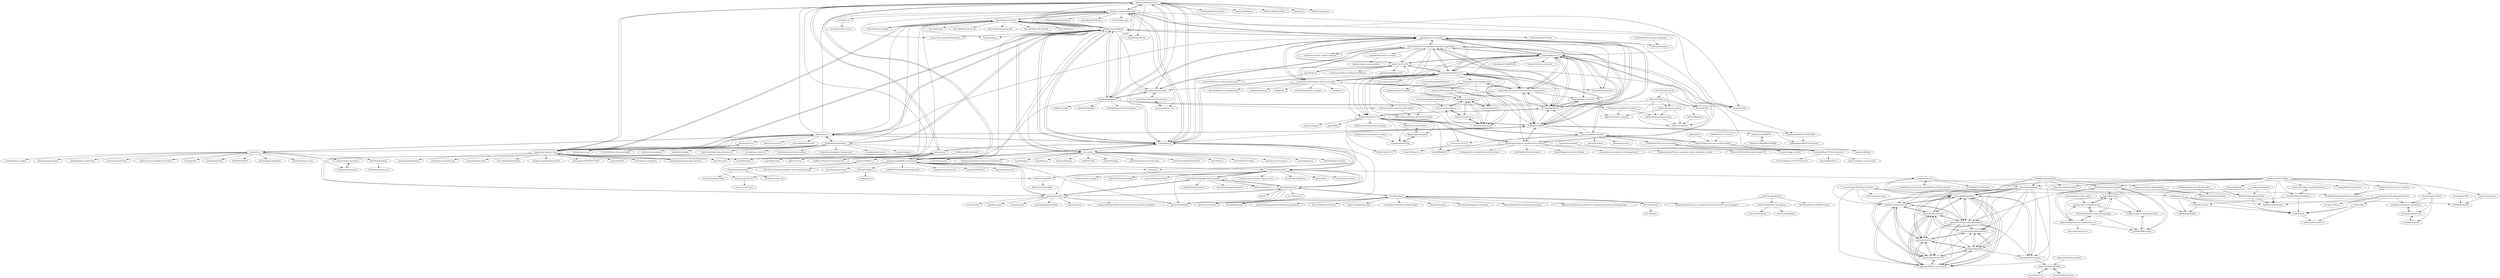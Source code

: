 digraph G {
"debugger22/Jarvis" -> "thomasweng15/E.V.E."
"debugger22/Jarvis" -> "madlag/jarvis"
"debugger22/Jarvis" -> "Ashutosh-kv/JARVIS"
"leon-ai/leon" -> "LAION-AI/Open-Assistant" ["e"=1]
"leon-ai/leon" -> "imthenachoman/How-To-Secure-A-Linux-Server" ["e"=1]
"leon-ai/leon" -> "huginn/huginn" ["e"=1]
"leon-ai/leon" -> "RasaHQ/rasa" ["e"=1]
"leon-ai/leon" -> "botpress/botpress" ["e"=1]
"leon-ai/leon" -> "MycroftAI/mycroft-core"
"leon-ai/leon" -> "mudler/LocalAI" ["e"=1]
"leon-ai/leon" -> "mozilla/DeepSpeech" ["e"=1]
"leon-ai/leon" -> "transloadit/uppy" ["e"=1]
"leon-ai/leon" -> "goabstract/Awesome-Design-Tools" ["e"=1]
"leon-ai/leon" -> "TransformerOptimus/SuperAGI" ["e"=1]
"leon-ai/leon" -> "QuivrHQ/quivr" ["e"=1]
"leon-ai/leon" -> "ArchiveBox/ArchiveBox" ["e"=1]
"leon-ai/leon" -> "activepieces/activepieces" ["e"=1]
"leon-ai/leon" -> "monicahq/monica" ["e"=1]
"ggeop/Python-ai-assistant" -> "mmirthula02/AI-Personal-Voice-assistant-using-Python"
"ggeop/Python-ai-assistant" -> "Dipeshpal/Jarvis_AI"
"ggeop/Python-ai-assistant" -> "LearnedVector/A-Hackers-AI-Voice-Assistant"
"ggeop/Python-ai-assistant" -> "nihal111/J.A.R.V.I.S"
"ggeop/Python-ai-assistant" -> "GauravSingh9356/J.A.R.V.I.S"
"ggeop/Python-ai-assistant" -> "thevickypedia/Jarvis"
"ggeop/Python-ai-assistant" -> "Gladiator07/JARVIS"
"ggeop/Python-ai-assistant" -> "DragonComputer/Dragonfire"
"ggeop/Python-ai-assistant" -> "kalliope-project/kalliope"
"ggeop/Python-ai-assistant" -> "Zenohm/Friday"
"ggeop/Python-ai-assistant" -> "Dipeshpal/Jarvis-Assisant"
"ggeop/Python-ai-assistant" -> "ahmadfaizalbh/Chatbot" ["e"=1]
"ggeop/Python-ai-assistant" -> "sukeesh/Jarvis"
"ggeop/Python-ai-assistant" -> "bradtraversy/alexis_speech_assistant" ["e"=1]
"ggeop/Python-ai-assistant" -> "ashutoshkrris/Virtual-Personal-Assistant-using-Python"
"CiviWiki/OpenCiviWiki" -> "LucasPilla/Sorting-Algorithms-Visualizer"
"CiviWiki/OpenCiviWiki" -> "swapagarwal/JARVIS-on-Messenger"
"CiviWiki/OpenCiviWiki" -> "python-babel/babel" ["e"=1]
"CiviWiki/OpenCiviWiki" -> "sukeesh/Jarvis"
"CiviWiki/OpenCiviWiki" -> "data-8/datascience"
"CiviWiki/OpenCiviWiki" -> "danthareja/contribute-to-open-source" ["e"=1]
"CiviWiki/OpenCiviWiki" -> "sButtons/sbuttons" ["e"=1]
"CiviWiki/OpenCiviWiki" -> "opsdroid/opsdroid"
"CiviWiki/OpenCiviWiki" -> "BrandonArmand/Binari"
"CiviWiki/OpenCiviWiki" -> "mubaris/motivate"
"CiviWiki/OpenCiviWiki" -> "ifmeorg/ifme" ["e"=1]
"CiviWiki/OpenCiviWiki" -> "web-cat/code-workout" ["e"=1]
"CiviWiki/OpenCiviWiki" -> "City-Bureau/city-scrapers" ["e"=1]
"CiviWiki/OpenCiviWiki" -> "MakeContributions/ideahub" ["e"=1]
"CiviWiki/OpenCiviWiki" -> "josharsh/100LinesOfCode" ["e"=1]
"thomasweng15/E.V.E." -> "rob-mccann/Pi-Voice"
"jasperproject/jasper-client" -> "jasperproject/jasperproject.github.io"
"jasperproject/jasper-client" -> "claritylab/lucida" ["e"=1]
"jasperproject/jasper-client" -> "MycroftAI/mycroft-core"
"jasperproject/jasper-client" -> "cmusphinx/pocketsphinx" ["e"=1]
"jasperproject/jasper-client" -> "alexa/alexa-avs-sample-app" ["e"=1]
"jasperproject/jasper-client" -> "Kitt-AI/snowboy" ["e"=1]
"jasperproject/jasper-client" -> "wzpan/dingdang-robot" ["e"=1]
"jasperproject/jasper-client" -> "StevenHickson/PiAUISuite" ["e"=1]
"jasperproject/jasper-client" -> "kalliope-project/kalliope"
"jasperproject/jasper-client" -> "dingdang-robot/dingdang-robot" ["e"=1]
"jasperproject/jasper-client" -> "alexa-pi/AlexaPiDEPRECATED" ["e"=1]
"jasperproject/jasper-client" -> "alexa-pi/AlexaPi" ["e"=1]
"jasperproject/jasper-client" -> "alexylem/jarvis"
"jasperproject/jasper-client" -> "Uberi/speech_recognition" ["e"=1]
"jasperproject/jasper-client" -> "Melissa-AI/Melissa-Core"
"jasperproject/jasperproject.github.io" -> "jasperproject/jasper-client"
"Anna-Assistant/Anna" -> "opencode18/OpenNews"
"Anna-Assistant/Anna" -> "GeekHaven/Aparoksha-18"
"Anna-Assistant/Anna" -> "opencode18/OpenCode-Collaborative"
"Anna-Assistant/Anna" -> "rahulkumaran/Utlyz-CLI"
"Anna-Assistant/Anna" -> "gostudent/Letsgo"
"Anna-Assistant/Anna" -> "agbilotia1998/Lecture-Connect"
"Anna-Assistant/Anna" -> "opencode18/CodeStash"
"Anna-Assistant/Anna" -> "gostudent/Algorithms"
"Anna-Assistant/Anna" -> "gostudent/gostudent.github.io"
"Anna-Assistant/Anna" -> "opencode18/ProDesigner"
"Anna-Assistant/Anna" -> "thelittlewonder/gpacalculator"
"Anna-Assistant/Anna" -> "HackInTheNorth/hackinthenorth.github.io"
"microsoft/MentalHealthPlatform" -> "ghulamyazdani/TruHealth"
"DS-100/textbook" -> "data-8/textbook"
"DS-100/textbook" -> "DS-100/sp22"
"mindfulness-at-the-computer/mindfulness-at-the-computer" -> "mubaris/motivate"
"Ashutosh-kv/JARVIS" -> "Ashutosh-kv/Karen-Mk-1-"
"openassistant/oa-core" -> "vavrek/Open-Assistant-Version-Zero"
"NextDom/NextDom" -> "NextDom/nextdom-core"
"teamsudocode/dexter" -> "thelittlewonder/gpacalculator"
"teamsudocode/dexter" -> "CodHeK/AnythingBot"
"teamsudocode/dexter" -> "thelittlewonder/pnrbot"
"rahulkumaran/Utlyz-CLI" -> "agbilotia1998/Lecture-Connect"
"rahulkumaran/Utlyz-CLI" -> "opencode18/OpenNews"
"rahulkumaran/Utlyz-CLI" -> "gostudent/Letsgo"
"rahulkumaran/Utlyz-CLI" -> "gostudent/Algorithms"
"rahulkumaran/Utlyz-CLI" -> "gostudent/gostudent.github.io"
"rahulkumaran/Utlyz-CLI" -> "opencode18/CodeStash"
"rahulkumaran/Utlyz-CLI" -> "GeekHaven/Aparoksha-18"
"Jigar3/Wall-Street" -> "yashagarwal17/ComputerVision"
"Jigar3/Wall-Street" -> "OrionStar25/Selena-Gomez-Discography"
"Jigar3/Wall-Street" -> "GeekHaven/Leave-Application-Portal"
"syntnc/Data-Mining-and-Warehousing" -> "syntnc/Artificial-Intelligence"
"Cynthesize/cynthesize-frontend" -> "prateek76/Blowrage2"
"Cynthesize/cynthesize-frontend" -> "opencodeiiita/Opencode-Collaborative-19"
"Cynthesize/cynthesize-frontend" -> "GeekHaven/Leave-Application-Portal"
"Cynthesize/cynthesize-frontend" -> "thelittlewonder/pnrbot"
"Cynthesize/cynthesize-frontend" -> "Jigar3/Wall-Street"
"thelittlewonder/gpacalculator" -> "thelittlewonder/pnrbot"
"thelittlewonder/gpacalculator" -> "CodHeK/Voila"
"sansyrox/kasper_music_player" -> "yashagarwal17/ComputerVision"
"CodHeK/soulcare" -> "CodHeK/Voila"
"CodHeK/soulcare" -> "CodHeK/AnythingBot"
"CodHeK/pysoc.js" -> "CodHeK/XrayDOM"
"CodHeK/pysoc.js" -> "CodHeK/AnythingBot"
"CodHeK/pysoc.js" -> "CodHeK/Voila"
"CodHeK/pysoc.js" -> "CodHeK/soulcare"
"GeekHaven/Aparoksha-18" -> "opencode18/OpenNews"
"GeekHaven/Aparoksha-18" -> "opencode18/OpenCode-Collaborative"
"GeekHaven/Aparoksha-18" -> "agbilotia1998/Lecture-Connect"
"GeekHaven/Aparoksha-18" -> "gostudent/Letsgo"
"GeekHaven/Aparoksha-18" -> "opencode18/CodeStash"
"GeekHaven/Aparoksha-18" -> "rahulkumaran/Utlyz-CLI"
"gostudent/Algorithms" -> "gostudent/Letsgo"
"gostudent/Algorithms" -> "gostudent/gostudent.github.io"
"gostudent/Algorithms" -> "agbilotia1998/Lecture-Connect"
"gostudent/Algorithms" -> "opencode18/OpenNews"
"gostudent/Algorithms" -> "rahulkumaran/Utlyz-CLI"
"gostudent/Algorithms" -> "opencode18/CodeStash"
"gostudent/Algorithms" -> "opencode18/ProDesigner"
"prateek76/Blowrage2" -> "GeekHaven/Leave-Application-Portal"
"prateek76/Blowrage2" -> "Cynthesize/cynthesize-frontend"
"opencode18/CodeStash" -> "opencode18/OpenNews"
"opencode18/CodeStash" -> "gostudent/Letsgo"
"opencode18/CodeStash" -> "GeekHaven/Aparoksha-18"
"opencode18/CodeStash" -> "opencode18/OpenCode-Collaborative"
"opencode18/CodeStash" -> "agbilotia1998/Lecture-Connect"
"opencode18/CodeStash" -> "rahulkumaran/Utlyz-CLI"
"opencode18/CodeStash" -> "gostudent/Algorithms"
"opencode18/CodeStash" -> "gostudent/gostudent.github.io"
"dojutsu-user/GSoC-Data-Analyser" -> "thelittlewonder/freerealestate"
"dwivediagam/ZEN" -> "CodHeK/XrayDOM"
"GeekHaven/Leave-Application-Portal" -> "prateek76/Blowrage2"
"opencode18/ProDesigner" -> "opencode18/HackerSkills"
"opencode18/ProDesigner" -> "opencode18/OpenNews"
"opencode18/OpenCode-Collaborative" -> "opencode18/OpenNews"
"opencode18/OpenCode-Collaborative" -> "GeekHaven/Aparoksha-18"
"opencode18/OpenCode-Collaborative" -> "opencode18/CodeStash"
"opencode18/OpenCode-Collaborative" -> "gostudent/Letsgo"
"opencode18/OpenCode-Collaborative" -> "agbilotia1998/Lecture-Connect"
"opencode18/OpenCode-Collaborative" -> "rahulkumaran/Utlyz-CLI"
"opencode18/OpenCode-Collaborative" -> "gostudent/Algorithms"
"opencode18/OpenCode-Collaborative" -> "opencode18/ProDesigner"
"opencode18/OpenCode-Collaborative" -> "gostudent/gostudent.github.io"
"opencode18/dataviz-gallery" -> "opencode18/HackerSkills"
"gostudent/aurora" -> "opencode18/HackerSkills"
"opencodeiiita/Opencode-Collaborative-19" -> "OrionStar25/Selena-Gomez-Discography"
"opencodeiiita/Opencode-Collaborative-19" -> "prateek76/Blowrage2"
"opencodeiiita/Opencode-Collaborative-19" -> "Cynthesize/cynthesize-frontend"
"opencodeiiita/Opencode-Collaborative-19" -> "opencodeiiita/sassy-css"
"opencodeiiita/Opencode-Collaborative-19" -> "Jigar3/Wall-Street"
"opencodeiiita/Opencode-Collaborative-19" -> "yashagarwal17/ComputerVision"
"mubaris/omega_bot" -> "CodHeK/XrayDOM"
"agbilotia1998/Lecture-Connect" -> "rahulkumaran/Utlyz-CLI"
"agbilotia1998/Lecture-Connect" -> "gostudent/Letsgo"
"agbilotia1998/Lecture-Connect" -> "opencode18/OpenNews"
"agbilotia1998/Lecture-Connect" -> "GeekHaven/Aparoksha-18"
"agbilotia1998/Lecture-Connect" -> "gostudent/Algorithms"
"agbilotia1998/Lecture-Connect" -> "gostudent/gostudent.github.io"
"agbilotia1998/Lecture-Connect" -> "opencode18/CodeStash"
"CodHeK/Voila" -> "nybles/nybles.github.io"
"opencode18/OpenNews" -> "opencode18/CodeStash"
"opencode18/OpenNews" -> "opencode18/OpenCode-Collaborative"
"opencode18/OpenNews" -> "GeekHaven/Aparoksha-18"
"opencode18/OpenNews" -> "rahulkumaran/Utlyz-CLI"
"opencode18/OpenNews" -> "agbilotia1998/Lecture-Connect"
"opencode18/OpenNews" -> "gostudent/Letsgo"
"opencode18/OpenNews" -> "gostudent/Algorithms"
"opencode18/OpenNews" -> "opencode18/ProDesigner"
"opencode18/OpenNews" -> "gostudent/gostudent.github.io"
"gostudent/Letsgo" -> "gostudent/gostudent.github.io"
"gostudent/Letsgo" -> "gostudent/Algorithms"
"gostudent/Letsgo" -> "agbilotia1998/Lecture-Connect"
"gostudent/Letsgo" -> "opencode18/OpenNews"
"gostudent/Letsgo" -> "opencode18/CodeStash"
"gostudent/Letsgo" -> "rahulkumaran/Utlyz-CLI"
"gostudent/Letsgo" -> "GeekHaven/Aparoksha-18"
"yashagarwal17/ComputerVision" -> "Jigar3/Wall-Street"
"yashagarwal17/ComputerVision" -> "OrionStar25/Selena-Gomez-Discography"
"yashagarwal17/ComputerVision" -> "GeekHaven/Leave-Application-Portal"
"opencode18/HackerSkills" -> "opencode18/OpenTerm"
"opencode18/HackerSkills" -> "gostudent/aurora"
"opencode18/OpenTerm" -> "opencode18/HackerSkills"
"gostudent/gostudent.github.io" -> "gostudent/Letsgo"
"gostudent/gostudent.github.io" -> "gostudent/Algorithms"
"gostudent/gostudent.github.io" -> "agbilotia1998/Lecture-Connect"
"Dipeshpal/Jarvis-Assisant" -> "Dipeshpal/Jarvis_AI"
"Dipeshpal/Jarvis-Assisant" -> "thevickypedia/Jarvis"
"Gladiator07/JARVIS" -> "Dipeshpal/Jarvis_AI"
"Gladiator07/JARVIS" -> "BolisettySujith/J.A.R.V.I.S"
"Gladiator07/JARVIS" -> "ashutoshkrris/Virtual-Personal-Assistant-using-Python"
"Gladiator07/JARVIS" -> "Likhithsai2580/JARVIS"
"Gladiator07/JARVIS" -> "kishanrajput23/Jarvis-Desktop-Voice-Assistant"
"Gladiator07/JARVIS" -> "ggeop/Python-ai-assistant"
"Gladiator07/JARVIS" -> "mmirthula02/AI-Personal-Voice-assistant-using-Python"
"Gladiator07/JARVIS" -> "GauravSingh9356/J.A.R.V.I.S"
"Gladiator07/JARVIS" -> "JoelShine/JARVIS-AI-ASSISTANT"
"Gladiator07/JARVIS" -> "Dipeshpal/Jarvis-Assisant"
"Gladiator07/JARVIS" -> "thevickypedia/Jarvis"
"Gladiator07/JARVIS" -> "alexylem/jarvis"
"Gladiator07/JARVIS" -> "Ashutosh-kv/JARVIS"
"Gladiator07/JARVIS" -> "rajkishorbgp/JARVIS-AI-Assistant"
"Gladiator07/JARVIS" -> "gia-guar/JARVIS-ChatGPT"
"LearnedVector/A-Hackers-AI-Voice-Assistant" -> "mmirthula02/AI-Personal-Voice-assistant-using-Python"
"LearnedVector/A-Hackers-AI-Voice-Assistant" -> "ggeop/Python-ai-assistant"
"LearnedVector/A-Hackers-AI-Voice-Assistant" -> "MycroftAI/mimic-recording-studio" ["e"=1]
"LearnedVector/A-Hackers-AI-Voice-Assistant" -> "GauravSingh9356/J.A.R.V.I.S"
"LearnedVector/A-Hackers-AI-Voice-Assistant" -> "Dipeshpal/Jarvis_AI"
"LearnedVector/A-Hackers-AI-Voice-Assistant" -> "parlance/ctcdecode" ["e"=1]
"LearnedVector/A-Hackers-AI-Voice-Assistant" -> "kpu/kenlm" ["e"=1]
"LearnedVector/A-Hackers-AI-Voice-Assistant" -> "mozilla/DeepSpeech-examples" ["e"=1]
"LearnedVector/A-Hackers-AI-Voice-Assistant" -> "rcbyron/hey-athena-client"
"LearnedVector/A-Hackers-AI-Voice-Assistant" -> "nihal111/J.A.R.V.I.S"
"LearnedVector/A-Hackers-AI-Voice-Assistant" -> "Gladiator07/JARVIS"
"LearnedVector/A-Hackers-AI-Voice-Assistant" -> "awni/speech" ["e"=1]
"LearnedVector/A-Hackers-AI-Voice-Assistant" -> "BolisettySujith/J.A.R.V.I.S"
"LearnedVector/A-Hackers-AI-Voice-Assistant" -> "ahmadfaizalbh/Chatbot" ["e"=1]
"LearnedVector/A-Hackers-AI-Voice-Assistant" -> "thevickypedia/Jarvis"
"mmirthula02/AI-Personal-Voice-assistant-using-Python" -> "ggeop/Python-ai-assistant"
"mmirthula02/AI-Personal-Voice-assistant-using-Python" -> "LearnedVector/A-Hackers-AI-Voice-Assistant"
"mmirthula02/AI-Personal-Voice-assistant-using-Python" -> "Dipeshpal/Jarvis_AI"
"mmirthula02/AI-Personal-Voice-assistant-using-Python" -> "thevickypedia/Jarvis"
"mmirthula02/AI-Personal-Voice-assistant-using-Python" -> "ashutoshkrris/Virtual-Personal-Assistant-using-Python"
"mmirthula02/AI-Personal-Voice-assistant-using-Python" -> "GauravSingh9356/J.A.R.V.I.S"
"mmirthula02/AI-Personal-Voice-assistant-using-Python" -> "nihal111/J.A.R.V.I.S"
"mmirthula02/AI-Personal-Voice-assistant-using-Python" -> "Gladiator07/JARVIS"
"mmirthula02/AI-Personal-Voice-assistant-using-Python" -> "rcbyron/hey-athena-client"
"mmirthula02/AI-Personal-Voice-assistant-using-Python" -> "Aman22sharma/Python-AI-Virtual-Assistant"
"mmirthula02/AI-Personal-Voice-assistant-using-Python" -> "BolisettySujith/J.A.R.V.I.S"
"mmirthula02/AI-Personal-Voice-assistant-using-Python" -> "Ai-Austin/Bing-GPT-Voice-Assistant"
"mmirthula02/AI-Personal-Voice-assistant-using-Python" -> "bradtraversy/alexis_speech_assistant" ["e"=1]
"mmirthula02/AI-Personal-Voice-assistant-using-Python" -> "jaspreetsidhu3/voice_assistant"
"Dipeshpal/Jarvis_AI" -> "Dipeshpal/Jarvis-Assisant"
"Dipeshpal/Jarvis_AI" -> "ggeop/Python-ai-assistant"
"Dipeshpal/Jarvis_AI" -> "Gladiator07/JARVIS"
"Dipeshpal/Jarvis_AI" -> "mmirthula02/AI-Personal-Voice-assistant-using-Python"
"Dipeshpal/Jarvis_AI" -> "ashutoshkrris/Virtual-Personal-Assistant-using-Python"
"Dipeshpal/Jarvis_AI" -> "thevickypedia/Jarvis"
"Dipeshpal/Jarvis_AI" -> "GauravSingh9356/J.A.R.V.I.S"
"Dipeshpal/Jarvis_AI" -> "nihal111/J.A.R.V.I.S"
"Dipeshpal/Jarvis_AI" -> "Arbazkhan4712/JARVIS-AI"
"Dipeshpal/Jarvis_AI" -> "JoelShine/JARVIS-AI-ASSISTANT"
"Dipeshpal/Jarvis_AI" -> "kishanrajput23/Jarvis-Desktop-Voice-Assistant"
"Dipeshpal/Jarvis_AI" -> "Saurav-Paul/AI-virtual-assistant-python"
"Dipeshpal/Jarvis_AI" -> "ahmadfaizalbh/Chatbot" ["e"=1]
"Dipeshpal/Jarvis_AI" -> "BolisettySujith/J.A.R.V.I.S"
"Dipeshpal/Jarvis_AI" -> "Umesh-01/Python-Assistant" ["e"=1]
"Saurav-Paul/AI-virtual-assistant-python" -> "Aman22sharma/Python-AI-Virtual-Assistant"
"GauravSingh9356/J.A.R.V.I.S" -> "BolisettySujith/J.A.R.V.I.S"
"GauravSingh9356/J.A.R.V.I.S" -> "gia-guar/JARVIS-ChatGPT"
"GauravSingh9356/J.A.R.V.I.S" -> "ggeop/Python-ai-assistant"
"GauravSingh9356/J.A.R.V.I.S" -> "Dipeshpal/Jarvis_AI"
"GauravSingh9356/J.A.R.V.I.S" -> "mmirthula02/AI-Personal-Voice-assistant-using-Python"
"GauravSingh9356/J.A.R.V.I.S" -> "thevickypedia/Jarvis"
"GauravSingh9356/J.A.R.V.I.S" -> "Gladiator07/JARVIS"
"GauravSingh9356/J.A.R.V.I.S" -> "kishanrajput23/Jarvis-Desktop-Voice-Assistant"
"GauravSingh9356/J.A.R.V.I.S" -> "ashutoshkrris/Virtual-Personal-Assistant-using-Python"
"GauravSingh9356/J.A.R.V.I.S" -> "LearnedVector/A-Hackers-AI-Voice-Assistant"
"GauravSingh9356/J.A.R.V.I.S" -> "nihal111/J.A.R.V.I.S"
"GauravSingh9356/J.A.R.V.I.S" -> "jaspermayone-archive/AI"
"GauravSingh9356/J.A.R.V.I.S" -> "clevaway/J.A.R.V.I.S"
"GauravSingh9356/J.A.R.V.I.S" -> "Harsha200105/DesktopAssistant"
"GauravSingh9356/J.A.R.V.I.S" -> "sukeesh/Jarvis"
"thevickypedia/Jarvis" -> "BolisettySujith/J.A.R.V.I.S"
"thevickypedia/Jarvis" -> "Dipeshpal/Jarvis-Assisant"
"thevickypedia/Jarvis" -> "Dipeshpal/Jarvis_AI"
"thevickypedia/Jarvis" -> "ashutoshkrris/Virtual-Personal-Assistant-using-Python"
"thevickypedia/Jarvis" -> "mmirthula02/AI-Personal-Voice-assistant-using-Python"
"thevickypedia/Jarvis" -> "ggeop/Python-ai-assistant"
"ajminich/Jarvis" -> "Suman7495/Tzara---A-Personal-Assistant"
"ajminich/Jarvis" -> "nihal111/J.A.R.V.I.S"
"jeedom/core" -> "jeedom/plugin-openzwave"
"jeedom/core" -> "jeedom/documentation"
"jeedom/core" -> "noodom/jeedom_widgets"
"jeedom/core" -> "jeedom/plugin-template"
"jeedom/core" -> "NextDom/NextDom"
"jeedom/core" -> "lunarok/jeedom_xiaomihome"
"jeedom/core" -> "fairecasoimeme/ZiGate" ["e"=1]
"jeedom/core" -> "JeedomConnect-Team/JeedomConnect"
"jeedom/core" -> "Cquad/jeedom"
"jeedom/core" -> "jeedom/plugin-blea"
"jeedom/core" -> "BadWolf42/jMQTT"
"jeedom/core" -> "guirem/plugin-googlecast"
"jeedom/core" -> "OpenZWave/open-zwave" ["e"=1]
"jeedom/core" -> "alexylem/jarvis"
"LucasPilla/Sorting-Algorithms-Visualizer" -> "data-8/datascience"
"LucasPilla/Sorting-Algorithms-Visualizer" -> "sButtons/sbuttons" ["e"=1]
"LucasPilla/Sorting-Algorithms-Visualizer" -> "CiviWiki/OpenCiviWiki"
"LucasPilla/Sorting-Algorithms-Visualizer" -> "SimplQ/simplQ-frontend" ["e"=1]
"LucasPilla/Sorting-Algorithms-Visualizer" -> "opsdroid/opsdroid"
"LucasPilla/Sorting-Algorithms-Visualizer" -> "alessandromaggio/pythonping" ["e"=1]
"thelittlewonder/covid-19indiatracker" -> "thelittlewonder/freerealestate"
"data-8/datascience" -> "data-8/textbook"
"data-8/datascience" -> "data-8/data8assets"
"data-8/datascience" -> "LucasPilla/Sorting-Algorithms-Visualizer"
"data-8/datascience" -> "arviz-devs/arviz" ["e"=1]
"data-8/datascience" -> "okpy/ok" ["e"=1]
"data-8/datascience" -> "python-babel/babel" ["e"=1]
"data-8/datascience" -> "CiviWiki/OpenCiviWiki"
"data-8/datascience" -> "data-8/zero-to-data-8"
"data-8/datascience" -> "opsdroid/opsdroid"
"data-8/datascience" -> "sukeesh/Jarvis"
"Champions-clan/Robert-Assistant" -> "Abdesol/TodoListApp-xamarin"
"Champions-clan/Robert-Assistant" -> "Abdesol/calculator_xamarin"
"BolisettySujith/J.A.R.V.I.S" -> "GauravSingh9356/J.A.R.V.I.S"
"BolisettySujith/J.A.R.V.I.S" -> "malevolentstrix/StrixEditor"
"BolisettySujith/J.A.R.V.I.S" -> "gia-guar/JARVIS-ChatGPT"
"BolisettySujith/J.A.R.V.I.S" -> "Ragify/Alpha-Wingman"
"BolisettySujith/J.A.R.V.I.S" -> "Gladiator07/JARVIS"
"BolisettySujith/J.A.R.V.I.S" -> "kishanrajput23/Jarvis-Desktop-Voice-Assistant"
"BolisettySujith/J.A.R.V.I.S" -> "thevickypedia/Jarvis"
"BolisettySujith/J.A.R.V.I.S" -> "arungovindm2001/Sia"
"BolisettySujith/J.A.R.V.I.S" -> "pratit989/JARVIS"
"BolisettySujith/J.A.R.V.I.S" -> "KKshitiz/J.A.R.V.I.S"
"BolisettySujith/J.A.R.V.I.S" -> "abhijitramesh/Python-ifed-challenge" ["e"=1]
"BolisettySujith/J.A.R.V.I.S" -> "amfoss/webspace" ["e"=1]
"BolisettySujith/J.A.R.V.I.S" -> "amfoss/Wiki" ["e"=1]
"GladysAssistant/Gladys" -> "alexylem/jarvis"
"GladysAssistant/Gladys" -> "kalliope-project/kalliope"
"GladysAssistant/Gladys" -> "CCOSTAN/Home-AssistantConfig" ["e"=1]
"GladysAssistant/Gladys" -> "MycroftAI/mycroft-core"
"GladysAssistant/Gladys" -> "mKeRix/room-assistant" ["e"=1]
"GladysAssistant/Gladys" -> "pkozul/ha-floorplan" ["e"=1]
"GladysAssistant/Gladys" -> "jasperproject/jasper-client"
"GladysAssistant/Gladys" -> "SamZorSec/Open-Home-Automation" ["e"=1]
"GladysAssistant/Gladys" -> "leon-ai/leon"
"GladysAssistant/Gladys" -> "steeve/france.code-civil" ["e"=1]
"GladysAssistant/Gladys" -> "frenck/awesome-home-assistant" ["e"=1]
"GladysAssistant/Gladys" -> "GladysAssistant/gladys-4-playground"
"GladysAssistant/Gladys" -> "evancohen/smart-mirror" ["e"=1]
"GladysAssistant/Gladys" -> "jeedom/core"
"GladysAssistant/Gladys" -> "causefx/Organizr" ["e"=1]
"devstrons/qwiklabs-googlecloud" -> "devstrons/newsXplorer"
"jaspreetsidhu3/voice_assistant" -> "Kalebu/image-to-sound-python-"
"shivaniii24/Stroke-prediction" -> "ghulamyazdani/Gitpic"
"shivaniii24/Stroke-prediction" -> "devstrons/heloworld"
"shivaniii24/Stroke-prediction" -> "bugtrons/bugtrons-2"
"ClimbsRocks/machineJS" -> "ClimbsRocks/auto_ml" ["e"=1]
"ClimbsRocks/machineJS" -> "ChristianSch/numerflow" ["e"=1]
"ClimbsRocks/machineJS" -> "ironman5366/W.I.L.L"
"JoelShine/JARVIS-AI-ASSISTANT" -> "rajkishorbgp/JARVIS-AI-Assistant"
"CutCode-org/CutCode" -> "Abdesol/YoChat"
"CutCode-org/CutCode" -> "Abdesol/Notee"
"CutCode-org/CutCode" -> "Abdesol/tictactoe-android"
"Abdesol/tictactoe-android" -> "Abdesol/TodoListApp-xamarin"
"Abdesol/tictactoe-android" -> "Abdesol/calculator_xamarin"
"Abdesol/tictactoe-android" -> "Abdesol/Translator"
"malevolentstrix/StrixEditor" -> "Ragify/Alpha-Wingman"
"malevolentstrix/StrixEditor" -> "arungovindm2001/Sia"
"jeedom/plugin-openzwave" -> "jeedom/documentation"
"Abdesol/YoChat" -> "Abdesol/Notee"
"Abdesol/YoChat" -> "Abdesol/Translator"
"Abdesol/YoChat" -> "Abdesol/TodoListApp-xamarin"
"Abdesol/YoChat" -> "Abdesol/calculator_xamarin"
"Abdesol/YoChat" -> "Abdesol/tictactoe-android"
"Abdesol/YoChat" -> "Abdesol/Weathera"
"arungovindm2001/Sia" -> "Ragify/Alpha-Wingman"
"Ragify/Alpha-Wingman" -> "arungovindm2001/Sia"
"Ragify/Alpha-Wingman" -> "malevolentstrix/StrixEditor"
"Abdesol/Weathera" -> "Abdesol/Translator"
"devstrons/heloworld" -> "ghulamyazdani/Gitpic"
"devstrons/heloworld" -> "devstrons/newsXplorer"
"devstrons/heloworld" -> "bugtrons/bugtrons.co"
"Abdesol/Notee" -> "Abdesol/Translator"
"Abdesol/TodoListApp-xamarin" -> "Abdesol/Translator"
"Melissa-AI/Melissa-Core" -> "Zenohm/Friday"
"Melissa-AI/Melissa-Core" -> "swapagarwal/JARVIS-on-Messenger"
"Melissa-AI/Melissa-Core" -> "thomasweng15/E.V.E."
"Melissa-AI/Melissa-Core" -> "SlapBot/stephanie-va"
"Melissa-AI/Melissa-Core" -> "yoda-pa/yoda"
"Melissa-AI/Melissa-Core" -> "DragonComputer/Dragonfire"
"Melissa-AI/Melissa-Core" -> "treethought/flask-assistant" ["e"=1]
"Melissa-AI/Melissa-Core" -> "Melissa-AI/Margaery"
"Melissa-AI/Melissa-Core" -> "Melissa-AI/Melissa-Web"
"Melissa-AI/Melissa-Core" -> "kengz/aiva" ["e"=1]
"Melissa-AI/Melissa-Core" -> "NaomiProject/Naomi" ["e"=1]
"Melissa-AI/Melissa-Core" -> "keiffster/program-y" ["e"=1]
"Melissa-AI/Melissa-Core" -> "sukeesh/Jarvis"
"Melissa-AI/Melissa-Core" -> "jasperproject/jasper-client"
"Melissa-AI/Melissa-Core" -> "rcbyron/hey-athena-client"
"kishanrajput23/Jarvis-Desktop-Voice-Assistant" -> "BolisettySujith/J.A.R.V.I.S"
"kishanrajput23/Jarvis-Desktop-Voice-Assistant" -> "praveenkumarsrivas/Jarvis-AI-using-python3-" ["e"=1]
"kishanrajput23/Jarvis-Desktop-Voice-Assistant" -> "shubhamkumar27/Face_recognition_based_attendance_system" ["e"=1]
"kishanrajput23/Jarvis-Desktop-Voice-Assistant" -> "Vatshayan/Live-Chatbot-for-Final-Year-Project" ["e"=1]
"kishanrajput23/Jarvis-Desktop-Voice-Assistant" -> "KKshitiz/J.A.R.V.I.S"
"kishanrajput23/Jarvis-Desktop-Voice-Assistant" -> "Gladiator07/JARVIS"
"kishanrajput23/Jarvis-Desktop-Voice-Assistant" -> "pratit989/JARVIS"
"kishanrajput23/Jarvis-Desktop-Voice-Assistant" -> "Dipeshpal/Jarvis_AI"
"kishanrajput23/Jarvis-Desktop-Voice-Assistant" -> "K-G-PRAJWAL/Python-Projects" ["e"=1]
"kishanrajput23/Jarvis-Desktop-Voice-Assistant" -> "Kalebu/Plagiarism-checker-Python" ["e"=1]
"Harsha200105/DesktopAssistant" -> "ghulamyazdani/Gitpic"
"Harsha200105/DesktopAssistant" -> "devstrons/heloworld"
"Harsha200105/DesktopAssistant" -> "bugtrons/bugtrons-2"
"Harsha200105/DesktopAssistant" -> "ashutoshkrris/Virtual-Personal-Assistant-using-Python"
"Harsha200105/DesktopAssistant" -> "shivaniii24/Stroke-prediction"
"ironman5366/W.I.L.L" -> "ClimbsRocks/machineJS"
"rcbyron/hey-athena-client" -> "vavrek/Open-Assistant-Version-Zero"
"rcbyron/hey-athena-client" -> "SlapBot/stephanie-va"
"rcbyron/hey-athena-client" -> "mmirthula02/AI-Personal-Voice-assistant-using-Python"
"data-8/textbook" -> "data-8/datascience"
"data-8/textbook" -> "data-8/data8assets"
"data-8/textbook" -> "data-8/zero-to-data-8"
"data-8/textbook" -> "DS-100/textbook"
"data-8/textbook" -> "inferentialthinking/inferentialthinking.github.io"
"data-8/textbook" -> "Kivy-CN/data8-textbook-zh" ["e"=1]
"data-8/textbook" -> "jupyter-book/jupyter-book" ["e"=1]
"data-8/textbook" -> "ericmjl/Network-Analysis-Made-Simple" ["e"=1]
"data-8/textbook" -> "OpenIntroStat/ims" ["e"=1]
"data-8/textbook" -> "OpenIntroStat/openintro-statistics" ["e"=1]
"data-8/textbook" -> "dlab-berkeley/Python-Fundamentals-Legacy" ["e"=1]
"data-8/textbook" -> "Computational-Discovery-on-Jupyter/Computational-Discovery-on-Jupyter"
"data-8/textbook" -> "fangohr/introduction-to-python-for-computational-science-and-engineering" ["e"=1]
"ashutoshkrris/Virtual-Personal-Assistant-using-Python" -> "Dipeshpal/Jarvis_AI"
"ashutoshkrris/Virtual-Personal-Assistant-using-Python" -> "thevickypedia/Jarvis"
"ashutoshkrris/Virtual-Personal-Assistant-using-Python" -> "Gladiator07/JARVIS"
"ashutoshkrris/Virtual-Personal-Assistant-using-Python" -> "mmirthula02/AI-Personal-Voice-assistant-using-Python"
"ashutoshkrris/Virtual-Personal-Assistant-using-Python" -> "Dipeshpal/Jarvis-Assisant"
"ashutoshkrris/Virtual-Personal-Assistant-using-Python" -> "Harsha200105/DesktopAssistant"
"ashutoshkrris/Virtual-Personal-Assistant-using-Python" -> "GauravSingh9356/J.A.R.V.I.S"
"ashutoshkrris/Virtual-Personal-Assistant-using-Python" -> "Aman22sharma/Python-AI-Virtual-Assistant"
"himanshub16/ProxyMan" -> "Anna-Assistant/Anna"
"himanshub16/ProxyMan" -> "syntnc/Artificial-Intelligence"
"himanshub16/ProxyMan" -> "HackInTheNorth/hackinthenorth.github.io"
"himanshub16/ProxyMan" -> "opencode18/OpenCode-Collaborative"
"himanshub16/ProxyMan" -> "thelittlewonder/pnrbot"
"himanshub16/ProxyMan" -> "himanshub16/outbound-go"
"himanshub16/ProxyMan" -> "GeekHaven/Aparoksha-18"
"himanshub16/ProxyMan" -> "ananya/IIITA-Awesome-List"
"himanshub16/ProxyMan" -> "fossiiita/opencode2017"
"himanshub16/ProxyMan" -> "syntnc/Data-Mining-and-Warehousing"
"himanshub16/ProxyMan" -> "opencode18/OpenNews"
"himanshub16/ProxyMan" -> "Cynthesize/cynthesize-frontend"
"himanshub16/ProxyMan" -> "adeora7/youtube_queue_extension"
"himanshub16/ProxyMan" -> "libproxy/libproxy" ["e"=1]
"himanshub16/ProxyMan" -> "mubaris/omega_bot"
"data-8/data8assets" -> "data-8/textbook"
"lakshmi-warrier/ambulance-tracker" -> "arungovindm2001/Sia"
"ghulamyazdani/TruHealth" -> "ghulamyazdani/Gitpic"
"devstrons/newsXplorer" -> "ghulamyazdani/Gitpic"
"devstrons/newsXplorer" -> "bugtrons/bugtrons.co"
"bugtrons/bugtrons-2" -> "ghulamyazdani/Gitpic"
"bugtrons/bugtrons-2" -> "devstrons/heloworld"
"ghulamyazdani/Gitpic" -> "devstrons/heloworld"
"ghulamyazdani/Gitpic" -> "bugtrons/bugtrons-2"
"ghulamyazdani/Gitpic" -> "devstrons/newsXplorer"
"ghulamyazdani/Gitpic" -> "bugtrons/bugtrons.co"
"bugtrons/bugtrons.co" -> "devstrons/newsXplorer"
"bugtrons/bugtrons.co" -> "ghulamyazdani/Gitpic"
"bugtrons/bugtrons.co" -> "devstrons/heloworld"
"MycroftAI/mycroft-core" -> "MycroftAI/mycroft-skills" ["e"=1]
"MycroftAI/mycroft-core" -> "MycroftAI/enclosure-picroft" ["e"=1]
"MycroftAI/mycroft-core" -> "jasperproject/jasper-client"
"MycroftAI/mycroft-core" -> "claritylab/lucida" ["e"=1]
"MycroftAI/mycroft-core" -> "MycroftAI/Mycroft-Android" ["e"=1]
"MycroftAI/mycroft-core" -> "MycroftAI/mimic1" ["e"=1]
"MycroftAI/mycroft-core" -> "mozilla/DeepSpeech" ["e"=1]
"MycroftAI/mycroft-core" -> "MycroftAI/adapt" ["e"=1]
"MycroftAI/mycroft-core" -> "rhasspy/rhasspy" ["e"=1]
"MycroftAI/mycroft-core" -> "leon-ai/leon"
"MycroftAI/mycroft-core" -> "kalliope-project/kalliope"
"MycroftAI/mycroft-core" -> "DragonComputer/Dragonfire"
"MycroftAI/mycroft-core" -> "sukeesh/Jarvis"
"MycroftAI/mycroft-core" -> "MycroftAI/mycroft-precise" ["e"=1]
"MycroftAI/mycroft-core" -> "Kitt-AI/snowboy" ["e"=1]
"swapagarwal/JARVIS-on-Messenger" -> "sukeesh/Jarvis"
"swapagarwal/JARVIS-on-Messenger" -> "Melissa-AI/Melissa-Core"
"swapagarwal/JARVIS-on-Messenger" -> "yoda-pa/yoda"
"swapagarwal/JARVIS-on-Messenger" -> "opsdroid/opsdroid"
"swapagarwal/JARVIS-on-Messenger" -> "CiviWiki/OpenCiviWiki"
"swapagarwal/JARVIS-on-Messenger" -> "python-babel/babel" ["e"=1]
"swapagarwal/JARVIS-on-Messenger" -> "vicky002/TheUltimateInternshipGuide" ["e"=1]
"swapagarwal/JARVIS-on-Messenger" -> "swapagarwal/swag-for-dev" ["e"=1]
"swapagarwal/JARVIS-on-Messenger" -> "mayukh18/BlindChat"
"swapagarwal/JARVIS-on-Messenger" -> "coala/coala" ["e"=1]
"swapagarwal/JARVIS-on-Messenger" -> "gautamkrishnar/socli" ["e"=1]
"swapagarwal/JARVIS-on-Messenger" -> "kalliope-project/kalliope"
"swapagarwal/JARVIS-on-Messenger" -> "debugger22/Jarvis"
"swapagarwal/JARVIS-on-Messenger" -> "dive-into-machine-learning/dive-into-machine-learning" ["e"=1]
"swapagarwal/JARVIS-on-Messenger" -> "davidchua/pymessenger" ["e"=1]
"alexylem/jarvis" -> "kalliope-project/kalliope"
"alexylem/jarvis" -> "GladysAssistant/Gladys"
"alexylem/jarvis" -> "sukeesh/Jarvis"
"alexylem/jarvis" -> "Gladiator07/JARVIS"
"alexylem/jarvis" -> "jeedom/core"
"alexylem/jarvis" -> "jasperproject/jasper-client"
"alexylem/jarvis" -> "Kitt-AI/snowboy" ["e"=1]
"alexylem/jarvis" -> "ldleman/yana-server"
"alexylem/jarvis" -> "alexylem/jarvis-api"
"alexylem/jarvis" -> "shivasiddharth/GassistPi" ["e"=1]
"alexylem/jarvis" -> "Melissa-AI/Melissa-Core"
"alexylem/jarvis" -> "alexylem/jarvis-ui"
"alexylem/jarvis" -> "ggeop/Python-ai-assistant"
"alexylem/jarvis" -> "DragonComputer/Dragonfire"
"alexylem/jarvis" -> "MycroftAI/mycroft-core"
"DragonComputer/Dragonfire" -> "kalliope-project/kalliope"
"DragonComputer/Dragonfire" -> "SlapBot/stephanie-va"
"DragonComputer/Dragonfire" -> "ggeop/Python-ai-assistant"
"DragonComputer/Dragonfire" -> "openassistant/oa-core"
"DragonComputer/Dragonfire" -> "Melissa-AI/Melissa-Core"
"DragonComputer/Dragonfire" -> "sukeesh/Jarvis"
"DragonComputer/Dragonfire" -> "MycroftAI/mycroft-core"
"DragonComputer/Dragonfire" -> "Dipeshpal/Jarvis_AI"
"DragonComputer/Dragonfire" -> "MycroftAI/mycroft-skills" ["e"=1]
"DragonComputer/Dragonfire" -> "DragonComputer/Cerebrum"
"DragonComputer/Dragonfire" -> "Zenohm/Friday"
"DragonComputer/Dragonfire" -> "patrickjquinn/P-Brain.ai" ["e"=1]
"DragonComputer/Dragonfire" -> "telve/telve.net"
"DragonComputer/Dragonfire" -> "project-alice-assistant/ProjectAlice" ["e"=1]
"DragonComputer/Dragonfire" -> "5hirish/adam_qas" ["e"=1]
"Adri6336/gpt-voice-conversation-chatbot" -> "gia-guar/JARVIS-ChatGPT"
"Adri6336/gpt-voice-conversation-chatbot" -> "1nnovat1on/gpt_chatbot"
"Adri6336/gpt-voice-conversation-chatbot" -> "IgnoranceAI/hugh"
"nihal111/J.A.R.V.I.S" -> "ggeop/Python-ai-assistant"
"nihal111/J.A.R.V.I.S" -> "ajminich/Jarvis"
"nihal111/J.A.R.V.I.S" -> "Dipeshpal/Jarvis_AI"
"nihal111/J.A.R.V.I.S" -> "CodexTraveler/Jarvis-artificial-intelligence"
"nihal111/J.A.R.V.I.S" -> "mmirthula02/AI-Personal-Voice-assistant-using-Python"
"nihal111/J.A.R.V.I.S" -> "Zenohm/Friday"
"nihal111/J.A.R.V.I.S" -> "jg-fisher/desktopAssistant"
"nihal111/J.A.R.V.I.S" -> "GauravSingh9356/J.A.R.V.I.S"
"opsdroid/opsdroid" -> "swapagarwal/JARVIS-on-Messenger"
"opsdroid/opsdroid" -> "errbotio/errbot" ["e"=1]
"opsdroid/opsdroid" -> "LucasPilla/Sorting-Algorithms-Visualizer"
"opsdroid/opsdroid" -> "python-babel/babel" ["e"=1]
"opsdroid/opsdroid" -> "gpodder/mygpo" ["e"=1]
"opsdroid/opsdroid" -> "maubot/maubot" ["e"=1]
"opsdroid/opsdroid" -> "opsdroid/opsdroid-desktop"
"opsdroid/opsdroid" -> "mautrix/python" ["e"=1]
"opsdroid/opsdroid" -> "yoda-pa/yoda"
"opsdroid/opsdroid" -> "data-8/datascience"
"opsdroid/opsdroid" -> "prakash-chakraborty/free-tshirts-stickers-and-swag-for-developers" ["e"=1]
"lugia19/elevenlabslib" -> "Natorior/Python-ElevenLabs-Simple-TTS"
"lugia19/elevenlabslib" -> "1nnovat1on/gpt_chatbot"
"gia-guar/JARVIS-ChatGPT" -> "BolisettySujith/J.A.R.V.I.S"
"gia-guar/JARVIS-ChatGPT" -> "Adri6336/gpt-voice-conversation-chatbot"
"gia-guar/JARVIS-ChatGPT" -> "GauravSingh9356/J.A.R.V.I.S"
"gia-guar/JARVIS-ChatGPT" -> "clevaway/J.A.R.V.I.S"
"gia-guar/JARVIS-ChatGPT" -> "Ai-Austin/GPT4ALL-Voice-Assistant"
"gia-guar/JARVIS-ChatGPT" -> "pratit989/JARVIS"
"gia-guar/JARVIS-ChatGPT" -> "peterw/JarvisBase" ["e"=1]
"gia-guar/JARVIS-ChatGPT" -> "Ai-Austin/Bing-GPT-Voice-Assistant"
"gia-guar/JARVIS-ChatGPT" -> "kishanrajput23/Jarvis-Desktop-Voice-Assistant"
"gia-guar/JARVIS-ChatGPT" -> "thevickypedia/Jarvis"
"gia-guar/JARVIS-ChatGPT" -> "alexogeny/cortana"
"gia-guar/JARVIS-ChatGPT" -> "IgnoranceAI/hugh"
"lspahija/AIUI" -> "Adri6336/gpt-voice-conversation-chatbot"
"Ai-Austin/Bing-GPT-Voice-Assistant" -> "Ai-Austin/Django-ChatGPT-Interface"
"Ai-Austin/Bing-GPT-Voice-Assistant" -> "Ai-Austin/GPT4ALL-Voice-Assistant"
"Ai-Austin/Bing-GPT-Voice-Assistant" -> "Ai-Austin/BardVoice"
"Ai-Austin/Bing-GPT-Voice-Assistant" -> "jakecyr/chatgpt-voice-assistant"
"Ai-Austin/GPT4ALL-Voice-Assistant" -> "Ai-Austin/Bing-GPT-Voice-Assistant"
"adeora7/youtube_queue_extension" -> "HackInTheNorth/hackinthenorth.github.io"
"GRVYDEV/S.A.T.U.R.D.A.Y" -> "Adri6336/gpt-voice-conversation-chatbot"
"profConradi/Python_Simulations" -> "profConradi/Fractals"
"profConradi/Python_Simulations" -> "profConradi/MathArt"
"profConradi/eigenfish" -> "BohemianMatrices/BHIME-Project"
"profConradi/eigenfish" -> "Computational-Discovery-on-Jupyter/Computational-Discovery-on-Jupyter"
"profConradi/eigenfish" -> "profConradi/Python_Simulations"
"gauthamzz/FrontendDesignElements" -> "nybles/adam"
"gauthamzz/FrontendDesignElements" -> "Ctrl-plus-C/Chiron"
"gauthamzz/FrontendDesignElements" -> "gauthamzz/Django-EventPlatform"
"gauthamzz/FrontendDesignElements" -> "CodHeK/Voila"
"gauthamzz/FrontendDesignElements" -> "thelittlewonder/pnrbot"
"jeedom/documentation" -> "jeedom/plugin-openzwave"
"yoda-pa/yoda" -> "swapagarwal/JARVIS-on-Messenger"
"yoda-pa/yoda" -> "Melissa-AI/Melissa-Core"
"yoda-pa/yoda" -> "jfollert/EcoLab"
"yoda-pa/yoda" -> "Griffintaur/News-At-Command-Line"
"yoda-pa/yoda" -> "sukeesh/Jarvis"
"yoda-pa/yoda" -> "zergov/flashcards"
"yoda-pa/yoda" -> "ironman5366/W.I.L.L"
"yoda-pa/yoda" -> "opsdroid/opsdroid"
"clevaway/J.A.R.V.I.S" -> "Arnav3241/Jarvis-v13"
"kalliope-project/kalliope" -> "alexylem/jarvis"
"kalliope-project/kalliope" -> "DragonComputer/Dragonfire"
"kalliope-project/kalliope" -> "MycroftAI/mycroft-core"
"kalliope-project/kalliope" -> "sukeesh/Jarvis"
"kalliope-project/kalliope" -> "jasperproject/jasper-client"
"kalliope-project/kalliope" -> "ggeop/Python-ai-assistant"
"kalliope-project/kalliope" -> "GladysAssistant/Gladys"
"kalliope-project/kalliope" -> "NaomiProject/Naomi" ["e"=1]
"kalliope-project/kalliope" -> "SlapBot/stephanie-va"
"kalliope-project/kalliope" -> "rcbyron/hey-athena-client"
"kalliope-project/kalliope" -> "rhasspy/rhasspy" ["e"=1]
"kalliope-project/kalliope" -> "project-alice-assistant/ProjectAlice" ["e"=1]
"kalliope-project/kalliope" -> "leon-ai/leon"
"kalliope-project/kalliope" -> "ParhamP/Speech-Hacker"
"kalliope-project/kalliope" -> "Melissa-AI/Melissa-Core"
"ParhamP/Speech-Hacker" -> "Pedram26/markover"
"Likhithsai2580/JARVIS" -> "Likhithsai2580/JARVIS-MARK5"
"vavrek/Open-Assistant-Version-Zero" -> "openassistant/oa-core"
"vavrek/Open-Assistant-Version-Zero" -> "rcbyron/hey-athena-client"
"fossiiita/opencode" -> "fossiiita/humblefoolcup"
"alexylem/jarvis-api" -> "alexylem/jarvis-ui"
"alexylem/jarvis-ui" -> "alexylem/jarvis-api"
"telve/telve.net" -> "mertyildiran/Dermatron"
"fossiiita/opencode2017" -> "fossiiita/humblefoolcup"
"fossiiita/opencode2017" -> "gauthamzz/Django-EventPlatform"
"fossiiita/opencode2017" -> "fossiiita/opencode"
"gauthamzz/Django-EventPlatform" -> "fossiiita/humblefoolcup"
"fossiiita/humblefoolcup" -> "gauthamzz/Django-EventPlatform"
"fossiiita/humblefoolcup" -> "fossiiita/opencode"
"sukeesh/Jarvis" -> "swapagarwal/JARVIS-on-Messenger"
"sukeesh/Jarvis" -> "kalliope-project/kalliope"
"sukeesh/Jarvis" -> "DragonComputer/Dragonfire"
"sukeesh/Jarvis" -> "alexylem/jarvis"
"sukeesh/Jarvis" -> "MycroftAI/mycroft-core"
"sukeesh/Jarvis" -> "ggeop/Python-ai-assistant"
"sukeesh/Jarvis" -> "leon-ai/leon"
"sukeesh/Jarvis" -> "yoda-pa/yoda"
"sukeesh/Jarvis" -> "CiviWiki/OpenCiviWiki"
"sukeesh/Jarvis" -> "Gladiator07/JARVIS"
"sukeesh/Jarvis" -> "nihal111/J.A.R.V.I.S"
"sukeesh/Jarvis" -> "Melissa-AI/Melissa-Core"
"sukeesh/Jarvis" -> "GauravSingh9356/J.A.R.V.I.S"
"sukeesh/Jarvis" -> "python-babel/babel" ["e"=1]
"sukeesh/Jarvis" -> "coala/coala" ["e"=1]
"mubaris/motivate" -> "opencode18/OpenCode-Collaborative"
"mubaris/motivate" -> "opencode18/OpenNews"
"mubaris/motivate" -> "Anna-Assistant/Anna"
"mubaris/motivate" -> "p53ud0k0d3/UrlShortener"
"mubaris/motivate" -> "mindfulness-at-the-computer/mindfulness-at-the-computer"
"Likhithsai2580/JARVIS-MARK5" -> "Likhithsai2580/JARVIS"
"ParhamP/Natural_Logic_Interpreter" -> "Pedram26/markover"
"nybles/adam" -> "CodHeK/Voila"
"nybles/adam" -> "nybles/nybles.github.io"
"SlapBot/stephanie-va" -> "SlapBot/sounder"
"SlapBot/stephanie-va" -> "DragonComputer/Dragonfire"
"SlapBot/stephanie-va" -> "Melissa-AI/Melissa-Core"
"SlapBot/stephanie-va" -> "rcbyron/hey-athena-client"
"SlapBot/stephanie-va" -> "Saurav-Paul/AI-virtual-assistant-python"
"SlapBot/stephanie-va" -> "shaildeliwala/delbot"
"SlapBot/stephanie-va" -> "Zenohm/Friday"
"SlapBot/stephanie-va" -> "kalliope-project/kalliope"
"SlapBot/stephanie-va" -> "Champions-clan/Robert-Assistant"
"SlapBot/stephanie-va" -> "ironman5366/W.I.L.L"
"SlapBot/stephanie-va" -> "DeepInEvil/webCamEmocognizer"
"Griffintaur/QRCodeReader" -> "Griffintaur/News-At-Command-Line"
"thelittlewonder/gitstalk" -> "opencode18/OpenNews"
"thelittlewonder/gitstalk" -> "opencode18/OpenCode-Collaborative"
"thelittlewonder/gitstalk" -> "thelittlewonder/gpacalculator"
"thelittlewonder/gitstalk" -> "GeekHaven/Aparoksha-18"
"thelittlewonder/gitstalk" -> "dojutsu-user/GSoC-Data-Analyser"
"thelittlewonder/gitstalk" -> "opencode18/ProDesigner"
"thelittlewonder/gitstalk" -> "himanshub16/outbound-go"
"thelittlewonder/gitstalk" -> "Anna-Assistant/Anna"
"thelittlewonder/gitstalk" -> "Cynthesize/cynthesize-frontend"
"Anupam-dagar/Portfolio-Generator" -> "GeekHaven/Aparoksha-18"
"Anupam-dagar/Portfolio-Generator" -> "opencode18/OpenNews"
"Anupam-dagar/Portfolio-Generator" -> "CodHeK/pysoc.js"
"Anupam-dagar/Portfolio-Generator" -> "agbilotia1998/Lecture-Connect"
"Anupam-dagar/Portfolio-Generator" -> "codesue/playlist-maker"
"OrionStar25/Selena-Gomez-Discography" -> "opencodeiiita/Opencode-Collaborative-19"
"OrionStar25/Selena-Gomez-Discography" -> "yashagarwal17/ComputerVision"
"OrionStar25/Selena-Gomez-Discography" -> "Jigar3/Wall-Street"
"OrionStar25/Selena-Gomez-Discography" -> "prateek76/Blowrage2"
"syntnc/Artificial-Intelligence" -> "syntnc/Data-Mining-and-Warehousing"
"syntnc/Artificial-Intelligence" -> "CodHeK/soulcare"
"syntnc/Artificial-Intelligence" -> "CodHeK/Voila"
"debugger22/Jarvis" ["l"="35.842,3.361"]
"thomasweng15/E.V.E." ["l"="35.855,3.33"]
"madlag/jarvis" ["l"="35.853,3.396"]
"Ashutosh-kv/JARVIS" ["l"="35.778,3.352"]
"leon-ai/leon" ["l"="35.819,3.078"]
"LAION-AI/Open-Assistant" ["l"="39.976,0.371"]
"imthenachoman/How-To-Secure-A-Linux-Server" ["l"="-14.144,-6.451"]
"huginn/huginn" ["l"="12.536,-9.265"]
"RasaHQ/rasa" ["l"="53.055,25.935"]
"botpress/botpress" ["l"="15.591,-10.128"]
"MycroftAI/mycroft-core" ["l"="35.805,3.154"]
"mudler/LocalAI" ["l"="40.389,0.18"]
"mozilla/DeepSpeech" ["l"="35.353,2.34"]
"transloadit/uppy" ["l"="-0.871,-26.926"]
"goabstract/Awesome-Design-Tools" ["l"="26.826,-26.332"]
"TransformerOptimus/SuperAGI" ["l"="41.043,-3.921"]
"QuivrHQ/quivr" ["l"="40.365,0.104"]
"ArchiveBox/ArchiveBox" ["l"="12.707,-9.06"]
"activepieces/activepieces" ["l"="15.934,-10.157"]
"monicahq/monica" ["l"="-15.627,27.989"]
"ggeop/Python-ai-assistant" ["l"="35.716,3.249"]
"mmirthula02/AI-Personal-Voice-assistant-using-Python" ["l"="35.68,3.243"]
"Dipeshpal/Jarvis_AI" ["l"="35.673,3.263"]
"LearnedVector/A-Hackers-AI-Voice-Assistant" ["l"="35.674,3.284"]
"nihal111/J.A.R.V.I.S" ["l"="35.7,3.293"]
"GauravSingh9356/J.A.R.V.I.S" ["l"="35.66,3.252"]
"thevickypedia/Jarvis" ["l"="35.653,3.235"]
"Gladiator07/JARVIS" ["l"="35.69,3.265"]
"DragonComputer/Dragonfire" ["l"="35.782,3.238"]
"kalliope-project/kalliope" ["l"="35.791,3.201"]
"Zenohm/Friday" ["l"="35.772,3.272"]
"Dipeshpal/Jarvis-Assisant" ["l"="35.672,3.225"]
"ahmadfaizalbh/Chatbot" ["l"="55.861,28.432"]
"sukeesh/Jarvis" ["l"="35.806,3.26"]
"bradtraversy/alexis_speech_assistant" ["l"="-50.459,-10.642"]
"ashutoshkrris/Virtual-Personal-Assistant-using-Python" ["l"="35.649,3.269"]
"CiviWiki/OpenCiviWiki" ["l"="35.942,3.317"]
"LucasPilla/Sorting-Algorithms-Visualizer" ["l"="35.955,3.351"]
"swapagarwal/JARVIS-on-Messenger" ["l"="35.879,3.296"]
"python-babel/babel" ["l"="44.945,20.844"]
"data-8/datascience" ["l"="35.931,3.372"]
"danthareja/contribute-to-open-source" ["l"="31.74,-22.782"]
"sButtons/sbuttons" ["l"="31.739,-22.729"]
"opsdroid/opsdroid" ["l"="35.918,3.33"]
"BrandonArmand/Binari" ["l"="35.999,3.32"]
"mubaris/motivate" ["l"="36.165,3.362"]
"ifmeorg/ifme" ["l"="25.525,-25.826"]
"web-cat/code-workout" ["l"="31.702,-22.757"]
"City-Bureau/city-scrapers" ["l"="18.617,13.874"]
"MakeContributions/ideahub" ["l"="31.721,-22.716"]
"josharsh/100LinesOfCode" ["l"="31.779,-22.75"]
"rob-mccann/Pi-Voice" ["l"="35.873,3.364"]
"jasperproject/jasper-client" ["l"="35.842,3.18"]
"jasperproject/jasperproject.github.io" ["l"="35.89,3.141"]
"claritylab/lucida" ["l"="22.577,-26.661"]
"cmusphinx/pocketsphinx" ["l"="35.332,2.489"]
"alexa/alexa-avs-sample-app" ["l"="35.479,1.445"]
"Kitt-AI/snowboy" ["l"="35.568,1.422"]
"wzpan/dingdang-robot" ["l"="42.719,6.892"]
"StevenHickson/PiAUISuite" ["l"="35.55,1.524"]
"dingdang-robot/dingdang-robot" ["l"="42.764,6.94"]
"alexa-pi/AlexaPiDEPRECATED" ["l"="35.479,1.495"]
"alexa-pi/AlexaPi" ["l"="35.533,1.424"]
"alexylem/jarvis" ["l"="35.758,3.219"]
"Uberi/speech_recognition" ["l"="35.342,2.39"]
"Melissa-AI/Melissa-Core" ["l"="35.838,3.255"]
"Anna-Assistant/Anna" ["l"="36.259,3.375"]
"opencode18/OpenNews" ["l"="36.253,3.391"]
"GeekHaven/Aparoksha-18" ["l"="36.266,3.396"]
"opencode18/OpenCode-Collaborative" ["l"="36.244,3.379"]
"rahulkumaran/Utlyz-CLI" ["l"="36.243,3.408"]
"gostudent/Letsgo" ["l"="36.244,3.392"]
"agbilotia1998/Lecture-Connect" ["l"="36.251,3.402"]
"opencode18/CodeStash" ["l"="36.233,3.393"]
"gostudent/Algorithms" ["l"="36.233,3.405"]
"gostudent/gostudent.github.io" ["l"="36.232,3.383"]
"opencode18/ProDesigner" ["l"="36.257,3.412"]
"thelittlewonder/gpacalculator" ["l"="36.302,3.348"]
"HackInTheNorth/hackinthenorth.github.io" ["l"="36.295,3.371"]
"microsoft/MentalHealthPlatform" ["l"="35.468,3.395"]
"ghulamyazdani/TruHealth" ["l"="35.497,3.376"]
"DS-100/textbook" ["l"="35.999,3.468"]
"data-8/textbook" ["l"="35.967,3.443"]
"DS-100/sp22" ["l"="36.026,3.49"]
"mindfulness-at-the-computer/mindfulness-at-the-computer" ["l"="36.148,3.386"]
"Ashutosh-kv/Karen-Mk-1-" ["l"="35.782,3.383"]
"openassistant/oa-core" ["l"="35.792,3.314"]
"vavrek/Open-Assistant-Version-Zero" ["l"="35.768,3.304"]
"NextDom/NextDom" ["l"="35.724,3.385"]
"NextDom/nextdom-core" ["l"="35.717,3.416"]
"teamsudocode/dexter" ["l"="36.317,3.317"]
"CodHeK/AnythingBot" ["l"="36.315,3.335"]
"thelittlewonder/pnrbot" ["l"="36.338,3.345"]
"Jigar3/Wall-Street" ["l"="36.419,3.357"]
"yashagarwal17/ComputerVision" ["l"="36.434,3.348"]
"OrionStar25/Selena-Gomez-Discography" ["l"="36.419,3.34"]
"GeekHaven/Leave-Application-Portal" ["l"="36.405,3.345"]
"syntnc/Data-Mining-and-Warehousing" ["l"="36.348,3.374"]
"syntnc/Artificial-Intelligence" ["l"="36.344,3.357"]
"Cynthesize/cynthesize-frontend" ["l"="36.37,3.362"]
"prateek76/Blowrage2" ["l"="36.392,3.348"]
"opencodeiiita/Opencode-Collaborative-19" ["l"="36.406,3.359"]
"CodHeK/Voila" ["l"="36.341,3.333"]
"sansyrox/kasper_music_player" ["l"="36.464,3.341"]
"CodHeK/soulcare" ["l"="36.328,3.341"]
"CodHeK/pysoc.js" ["l"="36.325,3.365"]
"CodHeK/XrayDOM" ["l"="36.358,3.4"]
"dojutsu-user/GSoC-Data-Analyser" ["l"="36.314,3.441"]
"thelittlewonder/freerealestate" ["l"="36.331,3.471"]
"dwivediagam/ZEN" ["l"="36.378,3.423"]
"opencode18/HackerSkills" ["l"="36.249,3.46"]
"opencode18/dataviz-gallery" ["l"="36.246,3.492"]
"gostudent/aurora" ["l"="36.234,3.473"]
"opencodeiiita/sassy-css" ["l"="36.43,3.376"]
"mubaris/omega_bot" ["l"="36.345,3.413"]
"nybles/nybles.github.io" ["l"="36.344,3.307"]
"opencode18/OpenTerm" ["l"="36.257,3.475"]
"BolisettySujith/J.A.R.V.I.S" ["l"="35.628,3.249"]
"Likhithsai2580/JARVIS" ["l"="35.69,3.327"]
"kishanrajput23/Jarvis-Desktop-Voice-Assistant" ["l"="35.628,3.269"]
"JoelShine/JARVIS-AI-ASSISTANT" ["l"="35.655,3.304"]
"rajkishorbgp/JARVIS-AI-Assistant" ["l"="35.673,3.31"]
"gia-guar/JARVIS-ChatGPT" ["l"="35.595,3.221"]
"MycroftAI/mimic-recording-studio" ["l"="37.141,2.343"]
"parlance/ctcdecode" ["l"="35.644,2.302"]
"kpu/kenlm" ["l"="35.58,2.371"]
"mozilla/DeepSpeech-examples" ["l"="35.525,2.453"]
"rcbyron/hey-athena-client" ["l"="35.752,3.262"]
"awni/speech" ["l"="35.631,2.255"]
"Aman22sharma/Python-AI-Virtual-Assistant" ["l"="35.684,3.214"]
"Ai-Austin/Bing-GPT-Voice-Assistant" ["l"="35.588,3.167"]
"jaspreetsidhu3/voice_assistant" ["l"="35.577,3.245"]
"Arbazkhan4712/JARVIS-AI" ["l"="35.626,3.313"]
"Saurav-Paul/AI-virtual-assistant-python" ["l"="35.721,3.219"]
"Umesh-01/Python-Assistant" ["l"="30.404,-24.197"]
"jaspermayone-archive/AI" ["l"="35.642,3.204"]
"clevaway/J.A.R.V.I.S" ["l"="35.619,3.197"]
"Harsha200105/DesktopAssistant" ["l"="35.585,3.314"]
"ajminich/Jarvis" ["l"="35.657,3.341"]
"Suman7495/Tzara---A-Personal-Assistant" ["l"="35.631,3.376"]
"jeedom/core" ["l"="35.738,3.318"]
"jeedom/plugin-openzwave" ["l"="35.735,3.369"]
"jeedom/documentation" ["l"="35.751,3.372"]
"noodom/jeedom_widgets" ["l"="35.714,3.348"]
"jeedom/plugin-template" ["l"="35.754,3.357"]
"lunarok/jeedom_xiaomihome" ["l"="35.744,3.347"]
"fairecasoimeme/ZiGate" ["l"="-15.528,-39.54"]
"JeedomConnect-Team/JeedomConnect" ["l"="35.714,3.365"]
"Cquad/jeedom" ["l"="35.757,3.338"]
"jeedom/plugin-blea" ["l"="35.731,3.341"]
"BadWolf42/jMQTT" ["l"="35.717,3.334"]
"guirem/plugin-googlecast" ["l"="35.73,3.354"]
"OpenZWave/open-zwave" ["l"="-14.788,-38.921"]
"SimplQ/simplQ-frontend" ["l"="31.718,-22.687"]
"alessandromaggio/pythonping" ["l"="6.738,-2.5"]
"thelittlewonder/covid-19indiatracker" ["l"="36.344,3.494"]
"data-8/data8assets" ["l"="35.944,3.423"]
"arviz-devs/arviz" ["l"="39.209,35.909"]
"okpy/ok" ["l"="31.319,-28.305"]
"data-8/zero-to-data-8" ["l"="35.959,3.406"]
"Champions-clan/Robert-Assistant" ["l"="35.818,3.357"]
"Abdesol/TodoListApp-xamarin" ["l"="35.811,3.419"]
"Abdesol/calculator_xamarin" ["l"="35.82,3.413"]
"malevolentstrix/StrixEditor" ["l"="35.591,3.255"]
"Ragify/Alpha-Wingman" ["l"="35.594,3.266"]
"arungovindm2001/Sia" ["l"="35.578,3.267"]
"pratit989/JARVIS" ["l"="35.604,3.245"]
"KKshitiz/J.A.R.V.I.S" ["l"="35.601,3.279"]
"abhijitramesh/Python-ifed-challenge" ["l"="16.674,-9.236"]
"amfoss/webspace" ["l"="16.477,-9.688"]
"amfoss/Wiki" ["l"="16.498,-9.677"]
"GladysAssistant/Gladys" ["l"="35.757,3.161"]
"CCOSTAN/Home-AssistantConfig" ["l"="-14.903,-39.373"]
"mKeRix/room-assistant" ["l"="-14.866,-39.31"]
"pkozul/ha-floorplan" ["l"="-14.876,-39.419"]
"SamZorSec/Open-Home-Automation" ["l"="-15.375,-41.254"]
"steeve/france.code-civil" ["l"="35.067,18.368"]
"frenck/awesome-home-assistant" ["l"="-14.974,-39.38"]
"GladysAssistant/gladys-4-playground" ["l"="35.733,3.13"]
"evancohen/smart-mirror" ["l"="34.846,2.79"]
"causefx/Organizr" ["l"="12.763,-6.518"]
"devstrons/qwiklabs-googlecloud" ["l"="35.52,3.392"]
"devstrons/newsXplorer" ["l"="35.531,3.369"]
"Kalebu/image-to-sound-python-" ["l"="35.533,3.253"]
"shivaniii24/Stroke-prediction" ["l"="35.538,3.333"]
"ghulamyazdani/Gitpic" ["l"="35.54,3.351"]
"devstrons/heloworld" ["l"="35.554,3.351"]
"bugtrons/bugtrons-2" ["l"="35.557,3.337"]
"ClimbsRocks/machineJS" ["l"="35.975,3.183"]
"ClimbsRocks/auto_ml" ["l"="45.481,26.169"]
"ChristianSch/numerflow" ["l"="-20.262,11.89"]
"ironman5366/W.I.L.L" ["l"="35.932,3.208"]
"CutCode-org/CutCode" ["l"="35.825,3.471"]
"Abdesol/YoChat" ["l"="35.813,3.449"]
"Abdesol/Notee" ["l"="35.806,3.468"]
"Abdesol/tictactoe-android" ["l"="35.822,3.44"]
"Abdesol/Translator" ["l"="35.802,3.446"]
"Abdesol/Weathera" ["l"="35.794,3.463"]
"bugtrons/bugtrons.co" ["l"="35.545,3.368"]
"SlapBot/stephanie-va" ["l"="35.825,3.233"]
"yoda-pa/yoda" ["l"="35.896,3.266"]
"treethought/flask-assistant" ["l"="35.275,1.409"]
"Melissa-AI/Margaery" ["l"="35.849,3.282"]
"Melissa-AI/Melissa-Web" ["l"="35.869,3.248"]
"kengz/aiva" ["l"="52.328,25.232"]
"NaomiProject/Naomi" ["l"="-44.329,6.528"]
"keiffster/program-y" ["l"="55.541,28.653"]
"praveenkumarsrivas/Jarvis-AI-using-python3-" ["l"="32.843,29.949"]
"shubhamkumar27/Face_recognition_based_attendance_system" ["l"="32.834,29.921"]
"Vatshayan/Live-Chatbot-for-Final-Year-Project" ["l"="-20.433,13.11"]
"K-G-PRAJWAL/Python-Projects" ["l"="32.814,29.958"]
"Kalebu/Plagiarism-checker-Python" ["l"="32.773,29.993"]
"inferentialthinking/inferentialthinking.github.io" ["l"="35.961,3.475"]
"Kivy-CN/data8-textbook-zh" ["l"="-7.387,19.622"]
"jupyter-book/jupyter-book" ["l"="43.499,23.919"]
"ericmjl/Network-Analysis-Made-Simple" ["l"="39.247,36.032"]
"OpenIntroStat/ims" ["l"="40.55,35.559"]
"OpenIntroStat/openintro-statistics" ["l"="40.472,35.708"]
"dlab-berkeley/Python-Fundamentals-Legacy" ["l"="39.974,33.732"]
"Computational-Discovery-on-Jupyter/Computational-Discovery-on-Jupyter" ["l"="35.982,3.516"]
"fangohr/introduction-to-python-for-computational-science-and-engineering" ["l"="48.367,27.914"]
"himanshub16/ProxyMan" ["l"="36.318,3.383"]
"himanshub16/outbound-go" ["l"="36.31,3.413"]
"ananya/IIITA-Awesome-List" ["l"="36.346,3.393"]
"fossiiita/opencode2017" ["l"="36.372,3.389"]
"adeora7/youtube_queue_extension" ["l"="36.327,3.408"]
"libproxy/libproxy" ["l"="-47.191,-33.116"]
"lakshmi-warrier/ambulance-tracker" ["l"="35.544,3.282"]
"MycroftAI/mycroft-skills" ["l"="36.866,2.438"]
"MycroftAI/enclosure-picroft" ["l"="36.883,2.468"]
"MycroftAI/Mycroft-Android" ["l"="36.847,2.455"]
"MycroftAI/mimic1" ["l"="36.973,2.424"]
"MycroftAI/adapt" ["l"="36.901,2.421"]
"rhasspy/rhasspy" ["l"="-14.502,-39.085"]
"MycroftAI/mycroft-precise" ["l"="35.519,2.542"]
"vicky002/TheUltimateInternshipGuide" ["l"="31.628,-25.664"]
"swapagarwal/swag-for-dev" ["l"="26.562,-26.061"]
"mayukh18/BlindChat" ["l"="35.937,3.283"]
"coala/coala" ["l"="-0.022,-31.832"]
"gautamkrishnar/socli" ["l"="-13.468,-5.265"]
"dive-into-machine-learning/dive-into-machine-learning" ["l"="47.896,28.522"]
"davidchua/pymessenger" ["l"="23.894,2.081"]
"ldleman/yana-server" ["l"="35.71,3.174"]
"alexylem/jarvis-api" ["l"="35.74,3.195"]
"shivasiddharth/GassistPi" ["l"="35.585,1.378"]
"alexylem/jarvis-ui" ["l"="35.726,3.192"]
"DragonComputer/Cerebrum" ["l"="35.818,3.211"]
"patrickjquinn/P-Brain.ai" ["l"="52.272,25.158"]
"telve/telve.net" ["l"="35.808,3.294"]
"project-alice-assistant/ProjectAlice" ["l"="-14.414,-39.104"]
"5hirish/adam_qas" ["l"="54.807,26.657"]
"Adri6336/gpt-voice-conversation-chatbot" ["l"="35.506,3.198"]
"1nnovat1on/gpt_chatbot" ["l"="35.463,3.151"]
"IgnoranceAI/hugh" ["l"="35.534,3.211"]
"CodexTraveler/Jarvis-artificial-intelligence" ["l"="35.682,3.338"]
"jg-fisher/desktopAssistant" ["l"="35.667,3.369"]
"errbotio/errbot" ["l"="44.706,20.856"]
"gpodder/mygpo" ["l"="-17.328,-1.559"]
"maubot/maubot" ["l"="-49.073,1.847"]
"opsdroid/opsdroid-desktop" ["l"="35.964,3.327"]
"mautrix/python" ["l"="-49.029,1.766"]
"prakash-chakraborty/free-tshirts-stickers-and-swag-for-developers" ["l"="29.614,-26.776"]
"lugia19/elevenlabslib" ["l"="35.428,3.126"]
"Natorior/Python-ElevenLabs-Simple-TTS" ["l"="35.408,3.113"]
"Ai-Austin/GPT4ALL-Voice-Assistant" ["l"="35.565,3.18"]
"peterw/JarvisBase" ["l"="41.463,-3.648"]
"alexogeny/cortana" ["l"="35.563,3.214"]
"lspahija/AIUI" ["l"="35.462,3.181"]
"Ai-Austin/Django-ChatGPT-Interface" ["l"="35.561,3.146"]
"Ai-Austin/BardVoice" ["l"="35.581,3.126"]
"jakecyr/chatgpt-voice-assistant" ["l"="35.55,3.124"]
"GRVYDEV/S.A.T.U.R.D.A.Y" ["l"="35.436,3.216"]
"profConradi/Python_Simulations" ["l"="36.015,3.617"]
"profConradi/Fractals" ["l"="36.033,3.64"]
"profConradi/MathArt" ["l"="36.006,3.638"]
"profConradi/eigenfish" ["l"="35.996,3.574"]
"BohemianMatrices/BHIME-Project" ["l"="35.981,3.599"]
"gauthamzz/FrontendDesignElements" ["l"="36.368,3.331"]
"nybles/adam" ["l"="36.359,3.311"]
"Ctrl-plus-C/Chiron" ["l"="36.383,3.308"]
"gauthamzz/Django-EventPlatform" ["l"="36.385,3.368"]
"jfollert/EcoLab" ["l"="35.924,3.245"]
"Griffintaur/News-At-Command-Line" ["l"="35.965,3.25"]
"zergov/flashcards" ["l"="35.928,3.26"]
"Arnav3241/Jarvis-v13" ["l"="35.618,3.163"]
"ParhamP/Speech-Hacker" ["l"="35.733,3.086"]
"Pedram26/markover" ["l"="35.711,3.038"]
"Likhithsai2580/JARVIS-MARK5" ["l"="35.687,3.355"]
"fossiiita/opencode" ["l"="36.396,3.402"]
"fossiiita/humblefoolcup" ["l"="36.393,3.386"]
"mertyildiran/Dermatron" ["l"="35.823,3.323"]
"p53ud0k0d3/UrlShortener" ["l"="36.166,3.333"]
"ParhamP/Natural_Logic_Interpreter" ["l"="35.696,3"]
"SlapBot/sounder" ["l"="35.886,3.222"]
"shaildeliwala/delbot" ["l"="35.894,3.192"]
"DeepInEvil/webCamEmocognizer" ["l"="35.862,3.219"]
"Griffintaur/QRCodeReader" ["l"="36.006,3.239"]
"thelittlewonder/gitstalk" ["l"="36.29,3.393"]
"Anupam-dagar/Portfolio-Generator" ["l"="36.28,3.422"]
"codesue/playlist-maker" ["l"="36.285,3.456"]
}